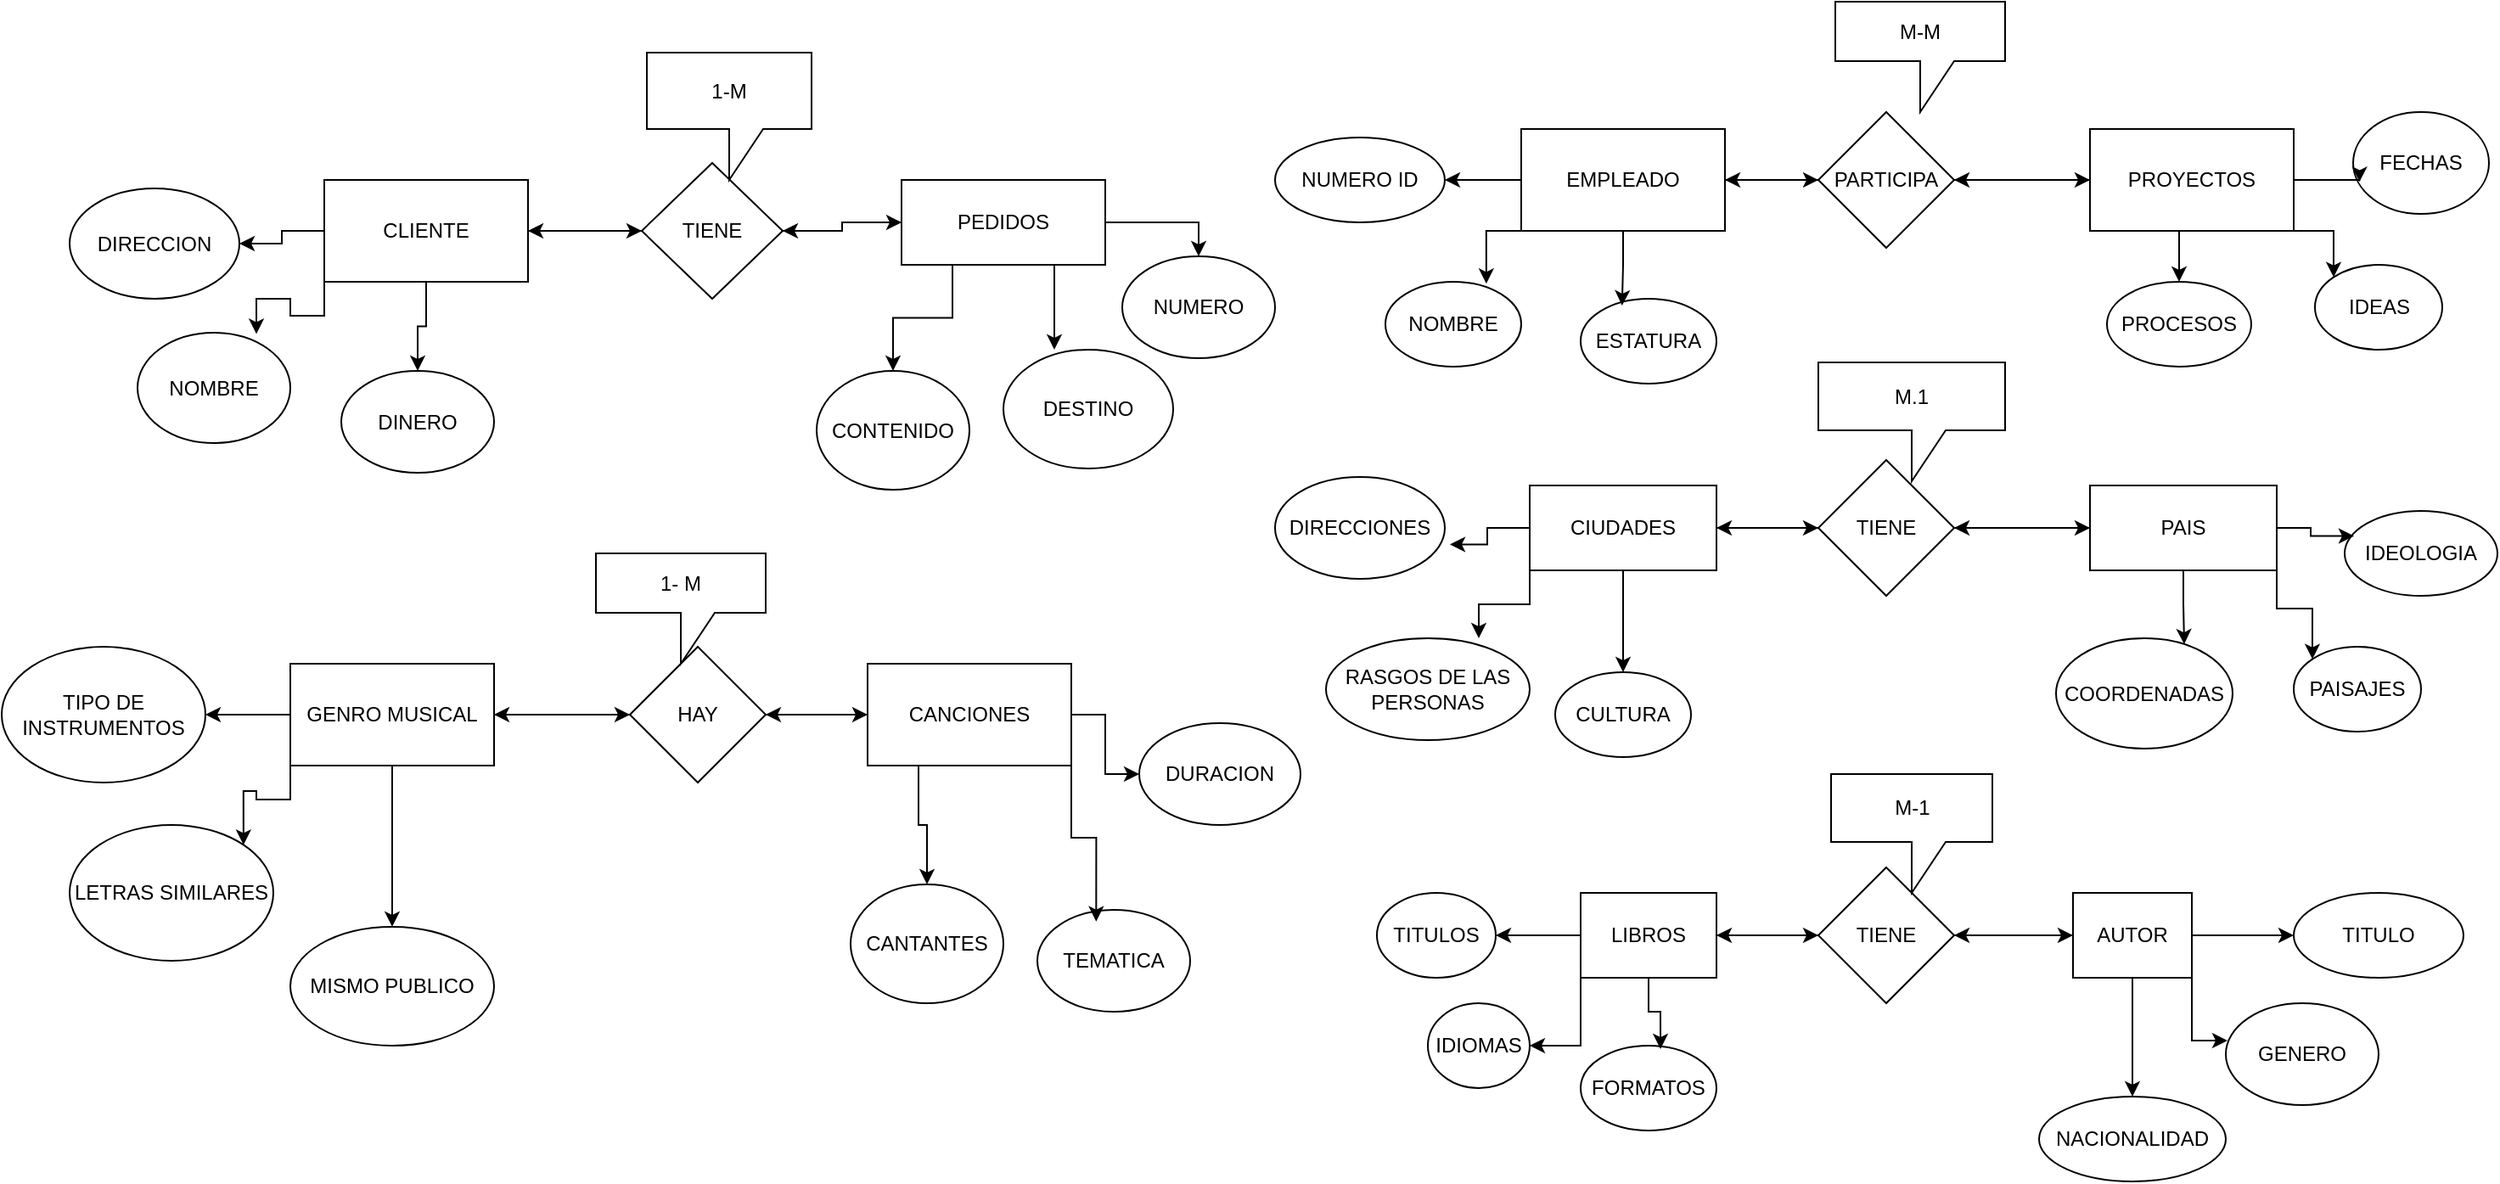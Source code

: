 <mxfile version="24.7.17">
  <diagram name="Página-1" id="ic_v29Yc6d74V_fCNOCP">
    <mxGraphModel dx="2730" dy="1875" grid="1" gridSize="10" guides="1" tooltips="1" connect="1" arrows="1" fold="1" page="1" pageScale="1" pageWidth="827" pageHeight="1169" math="0" shadow="0">
      <root>
        <mxCell id="0" />
        <mxCell id="1" parent="0" />
        <mxCell id="iN3SEvdDUoiOJjXTP8e4-11" style="edgeStyle=orthogonalEdgeStyle;rounded=0;orthogonalLoop=1;jettySize=auto;html=1;exitX=0;exitY=0.5;exitDx=0;exitDy=0;" edge="1" parent="1" source="iN3SEvdDUoiOJjXTP8e4-1" target="iN3SEvdDUoiOJjXTP8e4-3">
          <mxGeometry relative="1" as="geometry" />
        </mxCell>
        <mxCell id="iN3SEvdDUoiOJjXTP8e4-17" style="edgeStyle=orthogonalEdgeStyle;rounded=0;orthogonalLoop=1;jettySize=auto;html=1;exitX=0.5;exitY=1;exitDx=0;exitDy=0;" edge="1" parent="1" source="iN3SEvdDUoiOJjXTP8e4-1" target="iN3SEvdDUoiOJjXTP8e4-7">
          <mxGeometry relative="1" as="geometry" />
        </mxCell>
        <mxCell id="iN3SEvdDUoiOJjXTP8e4-19" style="edgeStyle=orthogonalEdgeStyle;rounded=0;orthogonalLoop=1;jettySize=auto;html=1;exitX=1;exitY=0.5;exitDx=0;exitDy=0;entryX=0;entryY=0.5;entryDx=0;entryDy=0;" edge="1" parent="1" source="iN3SEvdDUoiOJjXTP8e4-1" target="iN3SEvdDUoiOJjXTP8e4-9">
          <mxGeometry relative="1" as="geometry" />
        </mxCell>
        <mxCell id="iN3SEvdDUoiOJjXTP8e4-1" value="AUTOR" style="rounded=0;whiteSpace=wrap;html=1;" vertex="1" parent="1">
          <mxGeometry x="430" y="60" width="70" height="50" as="geometry" />
        </mxCell>
        <mxCell id="iN3SEvdDUoiOJjXTP8e4-15" style="edgeStyle=orthogonalEdgeStyle;rounded=0;orthogonalLoop=1;jettySize=auto;html=1;exitX=0;exitY=1;exitDx=0;exitDy=0;entryX=1;entryY=0.5;entryDx=0;entryDy=0;" edge="1" parent="1" source="iN3SEvdDUoiOJjXTP8e4-2" target="iN3SEvdDUoiOJjXTP8e4-5">
          <mxGeometry relative="1" as="geometry" />
        </mxCell>
        <mxCell id="iN3SEvdDUoiOJjXTP8e4-16" style="edgeStyle=orthogonalEdgeStyle;rounded=0;orthogonalLoop=1;jettySize=auto;html=1;exitX=0;exitY=0.5;exitDx=0;exitDy=0;entryX=1;entryY=0.5;entryDx=0;entryDy=0;" edge="1" parent="1" source="iN3SEvdDUoiOJjXTP8e4-2" target="iN3SEvdDUoiOJjXTP8e4-6">
          <mxGeometry relative="1" as="geometry" />
        </mxCell>
        <mxCell id="iN3SEvdDUoiOJjXTP8e4-21" style="edgeStyle=orthogonalEdgeStyle;rounded=0;orthogonalLoop=1;jettySize=auto;html=1;exitX=1;exitY=0.5;exitDx=0;exitDy=0;entryX=0;entryY=0.5;entryDx=0;entryDy=0;" edge="1" parent="1" source="iN3SEvdDUoiOJjXTP8e4-2" target="iN3SEvdDUoiOJjXTP8e4-3">
          <mxGeometry relative="1" as="geometry" />
        </mxCell>
        <mxCell id="iN3SEvdDUoiOJjXTP8e4-2" value="LIBROS" style="rounded=0;whiteSpace=wrap;html=1;" vertex="1" parent="1">
          <mxGeometry x="140" y="60" width="80" height="50" as="geometry" />
        </mxCell>
        <mxCell id="iN3SEvdDUoiOJjXTP8e4-12" style="edgeStyle=orthogonalEdgeStyle;rounded=0;orthogonalLoop=1;jettySize=auto;html=1;exitX=0;exitY=0.5;exitDx=0;exitDy=0;entryX=1;entryY=0.5;entryDx=0;entryDy=0;" edge="1" parent="1" source="iN3SEvdDUoiOJjXTP8e4-3" target="iN3SEvdDUoiOJjXTP8e4-2">
          <mxGeometry relative="1" as="geometry" />
        </mxCell>
        <mxCell id="iN3SEvdDUoiOJjXTP8e4-22" style="edgeStyle=orthogonalEdgeStyle;rounded=0;orthogonalLoop=1;jettySize=auto;html=1;exitX=1;exitY=0.5;exitDx=0;exitDy=0;" edge="1" parent="1" source="iN3SEvdDUoiOJjXTP8e4-3" target="iN3SEvdDUoiOJjXTP8e4-1">
          <mxGeometry relative="1" as="geometry" />
        </mxCell>
        <mxCell id="iN3SEvdDUoiOJjXTP8e4-3" value="TIENE" style="rhombus;whiteSpace=wrap;html=1;" vertex="1" parent="1">
          <mxGeometry x="280" y="45" width="80" height="80" as="geometry" />
        </mxCell>
        <mxCell id="iN3SEvdDUoiOJjXTP8e4-4" value="FORMATOS" style="ellipse;whiteSpace=wrap;html=1;" vertex="1" parent="1">
          <mxGeometry x="140" y="150" width="80" height="50" as="geometry" />
        </mxCell>
        <mxCell id="iN3SEvdDUoiOJjXTP8e4-5" value="IDIOMAS" style="ellipse;whiteSpace=wrap;html=1;" vertex="1" parent="1">
          <mxGeometry x="50" y="125" width="60" height="50" as="geometry" />
        </mxCell>
        <mxCell id="iN3SEvdDUoiOJjXTP8e4-6" value="TITULOS" style="ellipse;whiteSpace=wrap;html=1;" vertex="1" parent="1">
          <mxGeometry x="20" y="60" width="70" height="50" as="geometry" />
        </mxCell>
        <mxCell id="iN3SEvdDUoiOJjXTP8e4-7" value="NACIONALIDAD" style="ellipse;whiteSpace=wrap;html=1;" vertex="1" parent="1">
          <mxGeometry x="410" y="180" width="110" height="50" as="geometry" />
        </mxCell>
        <mxCell id="iN3SEvdDUoiOJjXTP8e4-8" value="GENERO" style="ellipse;whiteSpace=wrap;html=1;" vertex="1" parent="1">
          <mxGeometry x="520" y="125" width="90" height="60" as="geometry" />
        </mxCell>
        <mxCell id="iN3SEvdDUoiOJjXTP8e4-9" value="TITULO" style="ellipse;whiteSpace=wrap;html=1;" vertex="1" parent="1">
          <mxGeometry x="560" y="60" width="100" height="50" as="geometry" />
        </mxCell>
        <mxCell id="iN3SEvdDUoiOJjXTP8e4-14" style="edgeStyle=orthogonalEdgeStyle;rounded=0;orthogonalLoop=1;jettySize=auto;html=1;exitX=0.5;exitY=1;exitDx=0;exitDy=0;entryX=0.588;entryY=0.04;entryDx=0;entryDy=0;entryPerimeter=0;" edge="1" parent="1" source="iN3SEvdDUoiOJjXTP8e4-2" target="iN3SEvdDUoiOJjXTP8e4-4">
          <mxGeometry relative="1" as="geometry" />
        </mxCell>
        <mxCell id="iN3SEvdDUoiOJjXTP8e4-18" style="edgeStyle=orthogonalEdgeStyle;rounded=0;orthogonalLoop=1;jettySize=auto;html=1;exitX=1;exitY=1;exitDx=0;exitDy=0;entryX=0.011;entryY=0.367;entryDx=0;entryDy=0;entryPerimeter=0;" edge="1" parent="1" source="iN3SEvdDUoiOJjXTP8e4-1" target="iN3SEvdDUoiOJjXTP8e4-8">
          <mxGeometry relative="1" as="geometry" />
        </mxCell>
        <mxCell id="iN3SEvdDUoiOJjXTP8e4-35" style="edgeStyle=orthogonalEdgeStyle;rounded=0;orthogonalLoop=1;jettySize=auto;html=1;exitX=0;exitY=0.5;exitDx=0;exitDy=0;entryX=1;entryY=0.5;entryDx=0;entryDy=0;" edge="1" parent="1" source="iN3SEvdDUoiOJjXTP8e4-23" target="iN3SEvdDUoiOJjXTP8e4-25">
          <mxGeometry relative="1" as="geometry" />
        </mxCell>
        <mxCell id="iN3SEvdDUoiOJjXTP8e4-40" style="edgeStyle=orthogonalEdgeStyle;rounded=0;orthogonalLoop=1;jettySize=auto;html=1;exitX=1;exitY=1;exitDx=0;exitDy=0;entryX=0;entryY=0;entryDx=0;entryDy=0;" edge="1" parent="1" source="iN3SEvdDUoiOJjXTP8e4-23" target="iN3SEvdDUoiOJjXTP8e4-33">
          <mxGeometry relative="1" as="geometry" />
        </mxCell>
        <mxCell id="iN3SEvdDUoiOJjXTP8e4-23" value="PAIS" style="rounded=0;whiteSpace=wrap;html=1;" vertex="1" parent="1">
          <mxGeometry x="440" y="-180" width="110" height="50" as="geometry" />
        </mxCell>
        <mxCell id="iN3SEvdDUoiOJjXTP8e4-36" style="edgeStyle=orthogonalEdgeStyle;rounded=0;orthogonalLoop=1;jettySize=auto;html=1;exitX=1;exitY=0.5;exitDx=0;exitDy=0;entryX=0;entryY=0.5;entryDx=0;entryDy=0;" edge="1" parent="1" source="iN3SEvdDUoiOJjXTP8e4-24" target="iN3SEvdDUoiOJjXTP8e4-25">
          <mxGeometry relative="1" as="geometry" />
        </mxCell>
        <mxCell id="iN3SEvdDUoiOJjXTP8e4-41" style="edgeStyle=orthogonalEdgeStyle;rounded=0;orthogonalLoop=1;jettySize=auto;html=1;exitX=0.5;exitY=1;exitDx=0;exitDy=0;entryX=0.5;entryY=0;entryDx=0;entryDy=0;" edge="1" parent="1" source="iN3SEvdDUoiOJjXTP8e4-24" target="iN3SEvdDUoiOJjXTP8e4-26">
          <mxGeometry relative="1" as="geometry" />
        </mxCell>
        <mxCell id="iN3SEvdDUoiOJjXTP8e4-24" value="CIUDADES" style="rounded=0;whiteSpace=wrap;html=1;" vertex="1" parent="1">
          <mxGeometry x="110" y="-180" width="110" height="50" as="geometry" />
        </mxCell>
        <mxCell id="iN3SEvdDUoiOJjXTP8e4-34" style="edgeStyle=orthogonalEdgeStyle;rounded=0;orthogonalLoop=1;jettySize=auto;html=1;exitX=0;exitY=0.5;exitDx=0;exitDy=0;entryX=1;entryY=0.5;entryDx=0;entryDy=0;" edge="1" parent="1" source="iN3SEvdDUoiOJjXTP8e4-25" target="iN3SEvdDUoiOJjXTP8e4-24">
          <mxGeometry relative="1" as="geometry" />
        </mxCell>
        <mxCell id="iN3SEvdDUoiOJjXTP8e4-37" style="edgeStyle=orthogonalEdgeStyle;rounded=0;orthogonalLoop=1;jettySize=auto;html=1;exitX=1;exitY=0.5;exitDx=0;exitDy=0;entryX=0;entryY=0.5;entryDx=0;entryDy=0;" edge="1" parent="1" source="iN3SEvdDUoiOJjXTP8e4-25" target="iN3SEvdDUoiOJjXTP8e4-23">
          <mxGeometry relative="1" as="geometry" />
        </mxCell>
        <mxCell id="iN3SEvdDUoiOJjXTP8e4-25" value="TIENE" style="rhombus;whiteSpace=wrap;html=1;" vertex="1" parent="1">
          <mxGeometry x="280" y="-195" width="80" height="80" as="geometry" />
        </mxCell>
        <mxCell id="iN3SEvdDUoiOJjXTP8e4-26" value="CULTURA" style="ellipse;whiteSpace=wrap;html=1;" vertex="1" parent="1">
          <mxGeometry x="125" y="-70" width="80" height="50" as="geometry" />
        </mxCell>
        <mxCell id="iN3SEvdDUoiOJjXTP8e4-27" value="RASGOS DE LAS PERSONAS" style="ellipse;whiteSpace=wrap;html=1;" vertex="1" parent="1">
          <mxGeometry x="-10" y="-90" width="120" height="60" as="geometry" />
        </mxCell>
        <mxCell id="iN3SEvdDUoiOJjXTP8e4-28" value="DIRECCIONES" style="ellipse;whiteSpace=wrap;html=1;" vertex="1" parent="1">
          <mxGeometry x="-40" y="-185" width="100" height="60" as="geometry" />
        </mxCell>
        <mxCell id="iN3SEvdDUoiOJjXTP8e4-30" value="COORDENADAS" style="ellipse;whiteSpace=wrap;html=1;" vertex="1" parent="1">
          <mxGeometry x="420" y="-90" width="104" height="65" as="geometry" />
        </mxCell>
        <mxCell id="iN3SEvdDUoiOJjXTP8e4-32" value="IDEOLOGIA" style="ellipse;whiteSpace=wrap;html=1;" vertex="1" parent="1">
          <mxGeometry x="590" y="-165" width="90" height="50" as="geometry" />
        </mxCell>
        <mxCell id="iN3SEvdDUoiOJjXTP8e4-33" value="PAISAJES" style="ellipse;whiteSpace=wrap;html=1;" vertex="1" parent="1">
          <mxGeometry x="560" y="-85" width="75" height="50" as="geometry" />
        </mxCell>
        <mxCell id="iN3SEvdDUoiOJjXTP8e4-38" style="edgeStyle=orthogonalEdgeStyle;rounded=0;orthogonalLoop=1;jettySize=auto;html=1;exitX=1;exitY=0.5;exitDx=0;exitDy=0;entryX=0.061;entryY=0.295;entryDx=0;entryDy=0;entryPerimeter=0;" edge="1" parent="1" source="iN3SEvdDUoiOJjXTP8e4-23" target="iN3SEvdDUoiOJjXTP8e4-32">
          <mxGeometry relative="1" as="geometry" />
        </mxCell>
        <mxCell id="iN3SEvdDUoiOJjXTP8e4-39" style="edgeStyle=orthogonalEdgeStyle;rounded=0;orthogonalLoop=1;jettySize=auto;html=1;exitX=0.5;exitY=1;exitDx=0;exitDy=0;entryX=0.726;entryY=0.054;entryDx=0;entryDy=0;entryPerimeter=0;" edge="1" parent="1" source="iN3SEvdDUoiOJjXTP8e4-23" target="iN3SEvdDUoiOJjXTP8e4-30">
          <mxGeometry relative="1" as="geometry" />
        </mxCell>
        <mxCell id="iN3SEvdDUoiOJjXTP8e4-42" style="edgeStyle=orthogonalEdgeStyle;rounded=0;orthogonalLoop=1;jettySize=auto;html=1;exitX=0;exitY=1;exitDx=0;exitDy=0;entryX=0.75;entryY=0;entryDx=0;entryDy=0;entryPerimeter=0;" edge="1" parent="1" source="iN3SEvdDUoiOJjXTP8e4-24" target="iN3SEvdDUoiOJjXTP8e4-27">
          <mxGeometry relative="1" as="geometry" />
        </mxCell>
        <mxCell id="iN3SEvdDUoiOJjXTP8e4-44" style="edgeStyle=orthogonalEdgeStyle;rounded=0;orthogonalLoop=1;jettySize=auto;html=1;exitX=0;exitY=0.5;exitDx=0;exitDy=0;entryX=1.03;entryY=0.662;entryDx=0;entryDy=0;entryPerimeter=0;" edge="1" parent="1" source="iN3SEvdDUoiOJjXTP8e4-24" target="iN3SEvdDUoiOJjXTP8e4-28">
          <mxGeometry relative="1" as="geometry" />
        </mxCell>
        <mxCell id="iN3SEvdDUoiOJjXTP8e4-59" style="edgeStyle=orthogonalEdgeStyle;rounded=0;orthogonalLoop=1;jettySize=auto;html=1;exitX=0;exitY=0.5;exitDx=0;exitDy=0;entryX=1;entryY=0.5;entryDx=0;entryDy=0;" edge="1" parent="1" source="iN3SEvdDUoiOJjXTP8e4-45" target="iN3SEvdDUoiOJjXTP8e4-47">
          <mxGeometry relative="1" as="geometry" />
        </mxCell>
        <mxCell id="iN3SEvdDUoiOJjXTP8e4-62" style="edgeStyle=orthogonalEdgeStyle;rounded=0;orthogonalLoop=1;jettySize=auto;html=1;exitX=0.5;exitY=1;exitDx=0;exitDy=0;entryX=0.5;entryY=0;entryDx=0;entryDy=0;" edge="1" parent="1" source="iN3SEvdDUoiOJjXTP8e4-45" target="iN3SEvdDUoiOJjXTP8e4-51">
          <mxGeometry relative="1" as="geometry" />
        </mxCell>
        <mxCell id="iN3SEvdDUoiOJjXTP8e4-63" style="edgeStyle=orthogonalEdgeStyle;rounded=0;orthogonalLoop=1;jettySize=auto;html=1;exitX=1;exitY=1;exitDx=0;exitDy=0;entryX=0;entryY=0;entryDx=0;entryDy=0;" edge="1" parent="1" source="iN3SEvdDUoiOJjXTP8e4-45" target="iN3SEvdDUoiOJjXTP8e4-54">
          <mxGeometry relative="1" as="geometry" />
        </mxCell>
        <mxCell id="iN3SEvdDUoiOJjXTP8e4-45" value="PROYECTOS" style="rounded=0;whiteSpace=wrap;html=1;" vertex="1" parent="1">
          <mxGeometry x="440" y="-390" width="120" height="60" as="geometry" />
        </mxCell>
        <mxCell id="iN3SEvdDUoiOJjXTP8e4-56" style="edgeStyle=orthogonalEdgeStyle;rounded=0;orthogonalLoop=1;jettySize=auto;html=1;exitX=1;exitY=0.5;exitDx=0;exitDy=0;entryX=0;entryY=0.5;entryDx=0;entryDy=0;" edge="1" parent="1" source="iN3SEvdDUoiOJjXTP8e4-46" target="iN3SEvdDUoiOJjXTP8e4-47">
          <mxGeometry relative="1" as="geometry" />
        </mxCell>
        <mxCell id="iN3SEvdDUoiOJjXTP8e4-66" style="edgeStyle=orthogonalEdgeStyle;rounded=0;orthogonalLoop=1;jettySize=auto;html=1;exitX=0;exitY=0.5;exitDx=0;exitDy=0;entryX=1;entryY=0.5;entryDx=0;entryDy=0;" edge="1" parent="1" source="iN3SEvdDUoiOJjXTP8e4-46" target="iN3SEvdDUoiOJjXTP8e4-50">
          <mxGeometry relative="1" as="geometry" />
        </mxCell>
        <mxCell id="iN3SEvdDUoiOJjXTP8e4-46" value="EMPLEADO" style="rounded=0;whiteSpace=wrap;html=1;" vertex="1" parent="1">
          <mxGeometry x="105" y="-390" width="120" height="60" as="geometry" />
        </mxCell>
        <mxCell id="iN3SEvdDUoiOJjXTP8e4-55" style="edgeStyle=orthogonalEdgeStyle;rounded=0;orthogonalLoop=1;jettySize=auto;html=1;exitX=0;exitY=0.5;exitDx=0;exitDy=0;entryX=1;entryY=0.5;entryDx=0;entryDy=0;" edge="1" parent="1" source="iN3SEvdDUoiOJjXTP8e4-47" target="iN3SEvdDUoiOJjXTP8e4-46">
          <mxGeometry relative="1" as="geometry" />
        </mxCell>
        <mxCell id="iN3SEvdDUoiOJjXTP8e4-57" style="edgeStyle=orthogonalEdgeStyle;rounded=0;orthogonalLoop=1;jettySize=auto;html=1;exitX=1;exitY=0.5;exitDx=0;exitDy=0;entryX=0;entryY=0.5;entryDx=0;entryDy=0;" edge="1" parent="1" source="iN3SEvdDUoiOJjXTP8e4-47" target="iN3SEvdDUoiOJjXTP8e4-45">
          <mxGeometry relative="1" as="geometry" />
        </mxCell>
        <mxCell id="iN3SEvdDUoiOJjXTP8e4-47" value="PARTICIPA" style="rhombus;whiteSpace=wrap;html=1;" vertex="1" parent="1">
          <mxGeometry x="280" y="-400" width="80" height="80" as="geometry" />
        </mxCell>
        <mxCell id="iN3SEvdDUoiOJjXTP8e4-48" value="ESTATURA" style="ellipse;whiteSpace=wrap;html=1;" vertex="1" parent="1">
          <mxGeometry x="140" y="-290" width="80" height="50" as="geometry" />
        </mxCell>
        <mxCell id="iN3SEvdDUoiOJjXTP8e4-49" value="NOMBRE" style="ellipse;whiteSpace=wrap;html=1;" vertex="1" parent="1">
          <mxGeometry x="25" y="-300" width="80" height="50" as="geometry" />
        </mxCell>
        <mxCell id="iN3SEvdDUoiOJjXTP8e4-50" value="NUMERO ID" style="ellipse;whiteSpace=wrap;html=1;" vertex="1" parent="1">
          <mxGeometry x="-40" y="-385" width="100" height="50" as="geometry" />
        </mxCell>
        <mxCell id="iN3SEvdDUoiOJjXTP8e4-51" value="PROCESOS" style="ellipse;whiteSpace=wrap;html=1;" vertex="1" parent="1">
          <mxGeometry x="450" y="-300" width="85" height="50" as="geometry" />
        </mxCell>
        <mxCell id="iN3SEvdDUoiOJjXTP8e4-53" value="FECHAS" style="ellipse;whiteSpace=wrap;html=1;" vertex="1" parent="1">
          <mxGeometry x="595" y="-400" width="80" height="60" as="geometry" />
        </mxCell>
        <mxCell id="iN3SEvdDUoiOJjXTP8e4-54" value="IDEAS" style="ellipse;whiteSpace=wrap;html=1;" vertex="1" parent="1">
          <mxGeometry x="572.5" y="-310" width="75" height="50" as="geometry" />
        </mxCell>
        <mxCell id="iN3SEvdDUoiOJjXTP8e4-60" style="edgeStyle=orthogonalEdgeStyle;rounded=0;orthogonalLoop=1;jettySize=auto;html=1;exitX=1;exitY=0.5;exitDx=0;exitDy=0;entryX=0.046;entryY=0.686;entryDx=0;entryDy=0;entryPerimeter=0;" edge="1" parent="1" source="iN3SEvdDUoiOJjXTP8e4-45" target="iN3SEvdDUoiOJjXTP8e4-53">
          <mxGeometry relative="1" as="geometry" />
        </mxCell>
        <mxCell id="iN3SEvdDUoiOJjXTP8e4-64" style="edgeStyle=orthogonalEdgeStyle;rounded=0;orthogonalLoop=1;jettySize=auto;html=1;exitX=0.5;exitY=1;exitDx=0;exitDy=0;entryX=0.305;entryY=0.08;entryDx=0;entryDy=0;entryPerimeter=0;" edge="1" parent="1" source="iN3SEvdDUoiOJjXTP8e4-46" target="iN3SEvdDUoiOJjXTP8e4-48">
          <mxGeometry relative="1" as="geometry" />
        </mxCell>
        <mxCell id="iN3SEvdDUoiOJjXTP8e4-65" style="edgeStyle=orthogonalEdgeStyle;rounded=0;orthogonalLoop=1;jettySize=auto;html=1;exitX=0;exitY=1;exitDx=0;exitDy=0;entryX=0.743;entryY=0.023;entryDx=0;entryDy=0;entryPerimeter=0;" edge="1" parent="1" source="iN3SEvdDUoiOJjXTP8e4-46" target="iN3SEvdDUoiOJjXTP8e4-49">
          <mxGeometry relative="1" as="geometry" />
        </mxCell>
        <mxCell id="iN3SEvdDUoiOJjXTP8e4-77" style="edgeStyle=orthogonalEdgeStyle;rounded=0;orthogonalLoop=1;jettySize=auto;html=1;exitX=0;exitY=0.5;exitDx=0;exitDy=0;entryX=1;entryY=0.5;entryDx=0;entryDy=0;" edge="1" parent="1" source="iN3SEvdDUoiOJjXTP8e4-67" target="iN3SEvdDUoiOJjXTP8e4-72">
          <mxGeometry relative="1" as="geometry" />
        </mxCell>
        <mxCell id="iN3SEvdDUoiOJjXTP8e4-79" style="edgeStyle=orthogonalEdgeStyle;rounded=0;orthogonalLoop=1;jettySize=auto;html=1;exitX=1;exitY=0.5;exitDx=0;exitDy=0;" edge="1" parent="1" source="iN3SEvdDUoiOJjXTP8e4-67" target="iN3SEvdDUoiOJjXTP8e4-69">
          <mxGeometry relative="1" as="geometry" />
        </mxCell>
        <mxCell id="iN3SEvdDUoiOJjXTP8e4-86" style="edgeStyle=orthogonalEdgeStyle;rounded=0;orthogonalLoop=1;jettySize=auto;html=1;exitX=0.5;exitY=1;exitDx=0;exitDy=0;entryX=0.5;entryY=0;entryDx=0;entryDy=0;" edge="1" parent="1" source="iN3SEvdDUoiOJjXTP8e4-67" target="iN3SEvdDUoiOJjXTP8e4-70">
          <mxGeometry relative="1" as="geometry" />
        </mxCell>
        <mxCell id="iN3SEvdDUoiOJjXTP8e4-67" value="CLIENTE" style="rounded=0;whiteSpace=wrap;html=1;" vertex="1" parent="1">
          <mxGeometry x="-600" y="-360" width="120" height="60" as="geometry" />
        </mxCell>
        <mxCell id="iN3SEvdDUoiOJjXTP8e4-82" style="edgeStyle=orthogonalEdgeStyle;rounded=0;orthogonalLoop=1;jettySize=auto;html=1;exitX=0;exitY=0.5;exitDx=0;exitDy=0;entryX=1;entryY=0.5;entryDx=0;entryDy=0;" edge="1" parent="1" source="iN3SEvdDUoiOJjXTP8e4-68" target="iN3SEvdDUoiOJjXTP8e4-69">
          <mxGeometry relative="1" as="geometry" />
        </mxCell>
        <mxCell id="iN3SEvdDUoiOJjXTP8e4-83" style="edgeStyle=orthogonalEdgeStyle;rounded=0;orthogonalLoop=1;jettySize=auto;html=1;exitX=1;exitY=0.5;exitDx=0;exitDy=0;entryX=0.5;entryY=0;entryDx=0;entryDy=0;" edge="1" parent="1" source="iN3SEvdDUoiOJjXTP8e4-68" target="iN3SEvdDUoiOJjXTP8e4-74">
          <mxGeometry relative="1" as="geometry" />
        </mxCell>
        <mxCell id="iN3SEvdDUoiOJjXTP8e4-85" style="edgeStyle=orthogonalEdgeStyle;rounded=0;orthogonalLoop=1;jettySize=auto;html=1;exitX=0.25;exitY=1;exitDx=0;exitDy=0;" edge="1" parent="1" source="iN3SEvdDUoiOJjXTP8e4-68" target="iN3SEvdDUoiOJjXTP8e4-75">
          <mxGeometry relative="1" as="geometry" />
        </mxCell>
        <mxCell id="iN3SEvdDUoiOJjXTP8e4-68" value="PEDIDOS" style="rounded=0;whiteSpace=wrap;html=1;" vertex="1" parent="1">
          <mxGeometry x="-260" y="-360" width="120" height="50" as="geometry" />
        </mxCell>
        <mxCell id="iN3SEvdDUoiOJjXTP8e4-80" style="edgeStyle=orthogonalEdgeStyle;rounded=0;orthogonalLoop=1;jettySize=auto;html=1;exitX=0;exitY=0.5;exitDx=0;exitDy=0;entryX=1;entryY=0.5;entryDx=0;entryDy=0;" edge="1" parent="1" source="iN3SEvdDUoiOJjXTP8e4-69" target="iN3SEvdDUoiOJjXTP8e4-67">
          <mxGeometry relative="1" as="geometry" />
        </mxCell>
        <mxCell id="iN3SEvdDUoiOJjXTP8e4-81" style="edgeStyle=orthogonalEdgeStyle;rounded=0;orthogonalLoop=1;jettySize=auto;html=1;exitX=1;exitY=0.5;exitDx=0;exitDy=0;entryX=0;entryY=0.5;entryDx=0;entryDy=0;" edge="1" parent="1" source="iN3SEvdDUoiOJjXTP8e4-69" target="iN3SEvdDUoiOJjXTP8e4-68">
          <mxGeometry relative="1" as="geometry" />
        </mxCell>
        <mxCell id="iN3SEvdDUoiOJjXTP8e4-69" value="TIENE" style="rhombus;whiteSpace=wrap;html=1;" vertex="1" parent="1">
          <mxGeometry x="-413" y="-370" width="83" height="80" as="geometry" />
        </mxCell>
        <mxCell id="iN3SEvdDUoiOJjXTP8e4-70" value="DINERO" style="ellipse;whiteSpace=wrap;html=1;" vertex="1" parent="1">
          <mxGeometry x="-590" y="-247.5" width="90" height="60" as="geometry" />
        </mxCell>
        <mxCell id="iN3SEvdDUoiOJjXTP8e4-71" value="NOMBRE" style="ellipse;whiteSpace=wrap;html=1;" vertex="1" parent="1">
          <mxGeometry x="-710" y="-270" width="90" height="65" as="geometry" />
        </mxCell>
        <mxCell id="iN3SEvdDUoiOJjXTP8e4-72" value="DIRECCION" style="ellipse;whiteSpace=wrap;html=1;" vertex="1" parent="1">
          <mxGeometry x="-750" y="-355" width="100" height="65" as="geometry" />
        </mxCell>
        <mxCell id="iN3SEvdDUoiOJjXTP8e4-73" value="DESTINO" style="ellipse;whiteSpace=wrap;html=1;" vertex="1" parent="1">
          <mxGeometry x="-200" y="-260" width="100" height="70" as="geometry" />
        </mxCell>
        <mxCell id="iN3SEvdDUoiOJjXTP8e4-74" value="NUMERO" style="ellipse;whiteSpace=wrap;html=1;" vertex="1" parent="1">
          <mxGeometry x="-130" y="-315" width="90" height="60" as="geometry" />
        </mxCell>
        <mxCell id="iN3SEvdDUoiOJjXTP8e4-75" value="CONTENIDO" style="ellipse;whiteSpace=wrap;html=1;" vertex="1" parent="1">
          <mxGeometry x="-310" y="-247.5" width="90" height="70" as="geometry" />
        </mxCell>
        <mxCell id="iN3SEvdDUoiOJjXTP8e4-84" style="edgeStyle=orthogonalEdgeStyle;rounded=0;orthogonalLoop=1;jettySize=auto;html=1;exitX=0.75;exitY=1;exitDx=0;exitDy=0;entryX=0.3;entryY=0;entryDx=0;entryDy=0;entryPerimeter=0;" edge="1" parent="1" source="iN3SEvdDUoiOJjXTP8e4-68" target="iN3SEvdDUoiOJjXTP8e4-73">
          <mxGeometry relative="1" as="geometry" />
        </mxCell>
        <mxCell id="iN3SEvdDUoiOJjXTP8e4-87" style="edgeStyle=orthogonalEdgeStyle;rounded=0;orthogonalLoop=1;jettySize=auto;html=1;exitX=0;exitY=1;exitDx=0;exitDy=0;entryX=0.778;entryY=0.011;entryDx=0;entryDy=0;entryPerimeter=0;" edge="1" parent="1" source="iN3SEvdDUoiOJjXTP8e4-67" target="iN3SEvdDUoiOJjXTP8e4-71">
          <mxGeometry relative="1" as="geometry" />
        </mxCell>
        <mxCell id="iN3SEvdDUoiOJjXTP8e4-101" style="edgeStyle=orthogonalEdgeStyle;rounded=0;orthogonalLoop=1;jettySize=auto;html=1;exitX=0;exitY=0.5;exitDx=0;exitDy=0;entryX=1;entryY=0.5;entryDx=0;entryDy=0;" edge="1" parent="1" source="iN3SEvdDUoiOJjXTP8e4-88" target="iN3SEvdDUoiOJjXTP8e4-90">
          <mxGeometry relative="1" as="geometry" />
        </mxCell>
        <mxCell id="iN3SEvdDUoiOJjXTP8e4-104" style="edgeStyle=orthogonalEdgeStyle;rounded=0;orthogonalLoop=1;jettySize=auto;html=1;exitX=0.25;exitY=1;exitDx=0;exitDy=0;entryX=0.5;entryY=0;entryDx=0;entryDy=0;" edge="1" parent="1" source="iN3SEvdDUoiOJjXTP8e4-88" target="iN3SEvdDUoiOJjXTP8e4-96">
          <mxGeometry relative="1" as="geometry" />
        </mxCell>
        <mxCell id="iN3SEvdDUoiOJjXTP8e4-106" style="edgeStyle=orthogonalEdgeStyle;rounded=0;orthogonalLoop=1;jettySize=auto;html=1;exitX=1;exitY=0.5;exitDx=0;exitDy=0;" edge="1" parent="1" source="iN3SEvdDUoiOJjXTP8e4-88" target="iN3SEvdDUoiOJjXTP8e4-94">
          <mxGeometry relative="1" as="geometry" />
        </mxCell>
        <mxCell id="iN3SEvdDUoiOJjXTP8e4-88" value="CANCIONES" style="rounded=0;whiteSpace=wrap;html=1;" vertex="1" parent="1">
          <mxGeometry x="-280" y="-75" width="120" height="60" as="geometry" />
        </mxCell>
        <mxCell id="iN3SEvdDUoiOJjXTP8e4-97" style="edgeStyle=orthogonalEdgeStyle;rounded=0;orthogonalLoop=1;jettySize=auto;html=1;exitX=0;exitY=0.5;exitDx=0;exitDy=0;entryX=1;entryY=0.5;entryDx=0;entryDy=0;" edge="1" parent="1" source="iN3SEvdDUoiOJjXTP8e4-89" target="iN3SEvdDUoiOJjXTP8e4-93">
          <mxGeometry relative="1" as="geometry" />
        </mxCell>
        <mxCell id="iN3SEvdDUoiOJjXTP8e4-99" style="edgeStyle=orthogonalEdgeStyle;rounded=0;orthogonalLoop=1;jettySize=auto;html=1;exitX=1;exitY=0.5;exitDx=0;exitDy=0;entryX=0;entryY=0.5;entryDx=0;entryDy=0;" edge="1" parent="1" source="iN3SEvdDUoiOJjXTP8e4-89" target="iN3SEvdDUoiOJjXTP8e4-90">
          <mxGeometry relative="1" as="geometry" />
        </mxCell>
        <mxCell id="iN3SEvdDUoiOJjXTP8e4-102" style="edgeStyle=orthogonalEdgeStyle;rounded=0;orthogonalLoop=1;jettySize=auto;html=1;exitX=0;exitY=1;exitDx=0;exitDy=0;entryX=1;entryY=0;entryDx=0;entryDy=0;" edge="1" parent="1" source="iN3SEvdDUoiOJjXTP8e4-89" target="iN3SEvdDUoiOJjXTP8e4-92">
          <mxGeometry relative="1" as="geometry" />
        </mxCell>
        <mxCell id="iN3SEvdDUoiOJjXTP8e4-103" style="edgeStyle=orthogonalEdgeStyle;rounded=0;orthogonalLoop=1;jettySize=auto;html=1;exitX=0.5;exitY=1;exitDx=0;exitDy=0;" edge="1" parent="1" source="iN3SEvdDUoiOJjXTP8e4-89" target="iN3SEvdDUoiOJjXTP8e4-91">
          <mxGeometry relative="1" as="geometry" />
        </mxCell>
        <mxCell id="iN3SEvdDUoiOJjXTP8e4-89" value="GENRO MUSICAL" style="rounded=0;whiteSpace=wrap;html=1;" vertex="1" parent="1">
          <mxGeometry x="-620" y="-75" width="120" height="60" as="geometry" />
        </mxCell>
        <mxCell id="iN3SEvdDUoiOJjXTP8e4-98" style="edgeStyle=orthogonalEdgeStyle;rounded=0;orthogonalLoop=1;jettySize=auto;html=1;exitX=0;exitY=0.5;exitDx=0;exitDy=0;entryX=1;entryY=0.5;entryDx=0;entryDy=0;" edge="1" parent="1" source="iN3SEvdDUoiOJjXTP8e4-90" target="iN3SEvdDUoiOJjXTP8e4-89">
          <mxGeometry relative="1" as="geometry" />
        </mxCell>
        <mxCell id="iN3SEvdDUoiOJjXTP8e4-100" style="edgeStyle=orthogonalEdgeStyle;rounded=0;orthogonalLoop=1;jettySize=auto;html=1;exitX=1;exitY=0.5;exitDx=0;exitDy=0;entryX=0;entryY=0.5;entryDx=0;entryDy=0;" edge="1" parent="1" source="iN3SEvdDUoiOJjXTP8e4-90" target="iN3SEvdDUoiOJjXTP8e4-88">
          <mxGeometry relative="1" as="geometry" />
        </mxCell>
        <mxCell id="iN3SEvdDUoiOJjXTP8e4-90" value="HAY" style="rhombus;whiteSpace=wrap;html=1;" vertex="1" parent="1">
          <mxGeometry x="-420" y="-85" width="80" height="80" as="geometry" />
        </mxCell>
        <mxCell id="iN3SEvdDUoiOJjXTP8e4-91" value="MISMO PUBLICO" style="ellipse;whiteSpace=wrap;html=1;" vertex="1" parent="1">
          <mxGeometry x="-620" y="80" width="120" height="70" as="geometry" />
        </mxCell>
        <mxCell id="iN3SEvdDUoiOJjXTP8e4-92" value="LETRAS SIMILARES" style="ellipse;whiteSpace=wrap;html=1;" vertex="1" parent="1">
          <mxGeometry x="-750" y="20" width="120" height="80" as="geometry" />
        </mxCell>
        <mxCell id="iN3SEvdDUoiOJjXTP8e4-93" value="TIPO DE INSTRUMENTOS" style="ellipse;whiteSpace=wrap;html=1;" vertex="1" parent="1">
          <mxGeometry x="-790" y="-85" width="120" height="80" as="geometry" />
        </mxCell>
        <mxCell id="iN3SEvdDUoiOJjXTP8e4-94" value="DURACION" style="ellipse;whiteSpace=wrap;html=1;" vertex="1" parent="1">
          <mxGeometry x="-120" y="-40" width="95" height="60" as="geometry" />
        </mxCell>
        <mxCell id="iN3SEvdDUoiOJjXTP8e4-95" value="TEMATICA" style="ellipse;whiteSpace=wrap;html=1;" vertex="1" parent="1">
          <mxGeometry x="-180" y="70" width="90" height="60" as="geometry" />
        </mxCell>
        <mxCell id="iN3SEvdDUoiOJjXTP8e4-96" value="CANTANTES" style="ellipse;whiteSpace=wrap;html=1;" vertex="1" parent="1">
          <mxGeometry x="-290" y="55" width="90" height="70" as="geometry" />
        </mxCell>
        <mxCell id="iN3SEvdDUoiOJjXTP8e4-105" style="edgeStyle=orthogonalEdgeStyle;rounded=0;orthogonalLoop=1;jettySize=auto;html=1;exitX=1;exitY=1;exitDx=0;exitDy=0;entryX=0.385;entryY=0.114;entryDx=0;entryDy=0;entryPerimeter=0;" edge="1" parent="1" source="iN3SEvdDUoiOJjXTP8e4-88" target="iN3SEvdDUoiOJjXTP8e4-95">
          <mxGeometry relative="1" as="geometry" />
        </mxCell>
        <mxCell id="iN3SEvdDUoiOJjXTP8e4-110" value="1- M" style="shape=callout;whiteSpace=wrap;html=1;perimeter=calloutPerimeter;" vertex="1" parent="1">
          <mxGeometry x="-440" y="-140" width="100" height="65" as="geometry" />
        </mxCell>
        <mxCell id="iN3SEvdDUoiOJjXTP8e4-111" value="1-M" style="shape=callout;whiteSpace=wrap;html=1;perimeter=calloutPerimeter;" vertex="1" parent="1">
          <mxGeometry x="-410" y="-435" width="97" height="75" as="geometry" />
        </mxCell>
        <mxCell id="iN3SEvdDUoiOJjXTP8e4-112" value="M-M" style="shape=callout;whiteSpace=wrap;html=1;perimeter=calloutPerimeter;" vertex="1" parent="1">
          <mxGeometry x="290" y="-465" width="100" height="65" as="geometry" />
        </mxCell>
        <mxCell id="iN3SEvdDUoiOJjXTP8e4-113" value="M.1" style="shape=callout;whiteSpace=wrap;html=1;perimeter=calloutPerimeter;" vertex="1" parent="1">
          <mxGeometry x="280" y="-252.5" width="110" height="70" as="geometry" />
        </mxCell>
        <mxCell id="iN3SEvdDUoiOJjXTP8e4-114" value="M-1" style="shape=callout;whiteSpace=wrap;html=1;perimeter=calloutPerimeter;" vertex="1" parent="1">
          <mxGeometry x="287.5" y="-10" width="95" height="70" as="geometry" />
        </mxCell>
      </root>
    </mxGraphModel>
  </diagram>
</mxfile>

